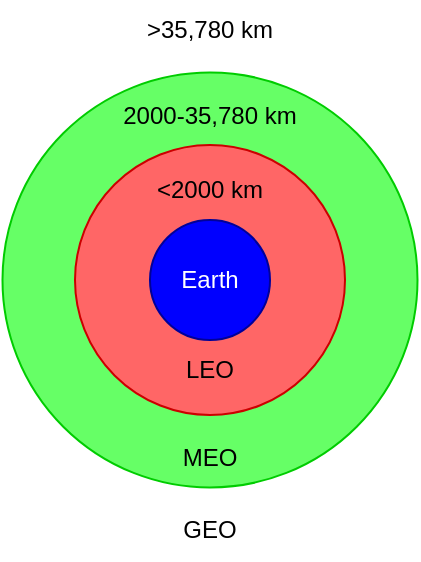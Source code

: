 <mxfile version="26.0.11">
  <diagram name="Side-1" id="5rK9-pVdVAg5mFbw25Vv">
    <mxGraphModel dx="1050" dy="569" grid="1" gridSize="10" guides="1" tooltips="1" connect="1" arrows="1" fold="1" page="1" pageScale="1" pageWidth="1169" pageHeight="1654" math="0" shadow="0">
      <root>
        <mxCell id="0" />
        <mxCell id="1" parent="0" />
        <mxCell id="Ux653YOtKCKlgYGLcDmn-6" value="" style="ellipse;whiteSpace=wrap;html=1;aspect=fixed;fillColor=#66FF66;strokeColor=#00CC00;" vertex="1" parent="1">
          <mxGeometry x="356.25" y="186.25" width="207.5" height="207.5" as="geometry" />
        </mxCell>
        <mxCell id="Ux653YOtKCKlgYGLcDmn-3" value="" style="ellipse;whiteSpace=wrap;html=1;aspect=fixed;strokeColor=#CC0000;fillColor=#FF6666;" vertex="1" parent="1">
          <mxGeometry x="392.5" y="222.5" width="135" height="135" as="geometry" />
        </mxCell>
        <mxCell id="Ux653YOtKCKlgYGLcDmn-1" value="" style="ellipse;whiteSpace=wrap;html=1;aspect=fixed;fillColor=#0000FF;strokeColor=#000099;" vertex="1" parent="1">
          <mxGeometry x="430" y="260" width="60" height="60" as="geometry" />
        </mxCell>
        <mxCell id="Ux653YOtKCKlgYGLcDmn-2" value="Earth" style="text;html=1;align=center;verticalAlign=middle;whiteSpace=wrap;rounded=0;fontColor=#FFFFFF;" vertex="1" parent="1">
          <mxGeometry x="430" y="275" width="60" height="30" as="geometry" />
        </mxCell>
        <mxCell id="Ux653YOtKCKlgYGLcDmn-4" value="LEO" style="text;html=1;align=center;verticalAlign=middle;whiteSpace=wrap;rounded=0;" vertex="1" parent="1">
          <mxGeometry x="430" y="320" width="60" height="30" as="geometry" />
        </mxCell>
        <mxCell id="Ux653YOtKCKlgYGLcDmn-5" value="&amp;lt;2000 km" style="text;html=1;align=center;verticalAlign=middle;whiteSpace=wrap;rounded=0;" vertex="1" parent="1">
          <mxGeometry x="430" y="230" width="60" height="30" as="geometry" />
        </mxCell>
        <mxCell id="Ux653YOtKCKlgYGLcDmn-7" value="MEO" style="text;html=1;align=center;verticalAlign=middle;whiteSpace=wrap;rounded=0;" vertex="1" parent="1">
          <mxGeometry x="430" y="364" width="60" height="30" as="geometry" />
        </mxCell>
        <mxCell id="Ux653YOtKCKlgYGLcDmn-8" value="2000-35,780 km" style="text;html=1;align=center;verticalAlign=middle;whiteSpace=wrap;rounded=0;" vertex="1" parent="1">
          <mxGeometry x="415" y="192.5" width="90" height="30" as="geometry" />
        </mxCell>
        <mxCell id="Ux653YOtKCKlgYGLcDmn-9" value="GEO" style="text;html=1;align=center;verticalAlign=middle;whiteSpace=wrap;rounded=0;" vertex="1" parent="1">
          <mxGeometry x="430" y="400" width="60" height="30" as="geometry" />
        </mxCell>
        <mxCell id="Ux653YOtKCKlgYGLcDmn-10" value="&amp;gt;35,780 km" style="text;html=1;align=center;verticalAlign=middle;whiteSpace=wrap;rounded=0;" vertex="1" parent="1">
          <mxGeometry x="425" y="150" width="70" height="30" as="geometry" />
        </mxCell>
      </root>
    </mxGraphModel>
  </diagram>
</mxfile>
